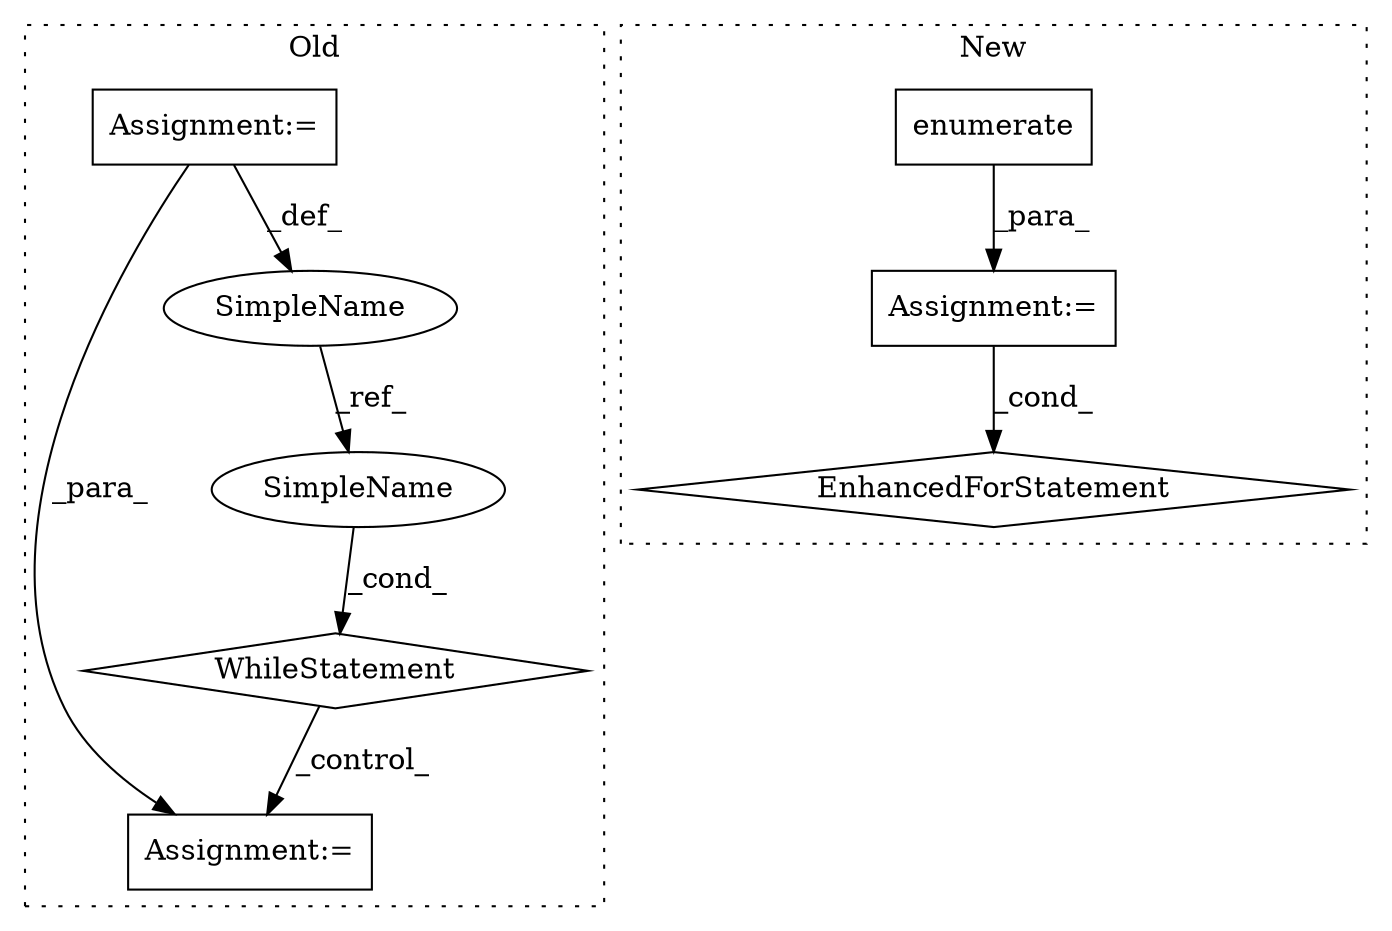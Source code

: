 digraph G {
subgraph cluster0 {
1 [label="WhileStatement" a="61" s="8595,8606" l="7,2" shape="diamond"];
3 [label="Assignment:=" a="7" s="8714" l="1" shape="box"];
6 [label="SimpleName" a="42" s="8196" l="4" shape="ellipse"];
7 [label="Assignment:=" a="7" s="8200" l="1" shape="box"];
8 [label="SimpleName" a="42" s="8602" l="4" shape="ellipse"];
label = "Old";
style="dotted";
}
subgraph cluster1 {
2 [label="enumerate" a="32" s="6782,6820" l="10,1" shape="box"];
4 [label="EnhancedForStatement" a="70" s="6697,6821" l="73,2" shape="diamond"];
5 [label="Assignment:=" a="7" s="6697,6821" l="73,2" shape="box"];
label = "New";
style="dotted";
}
1 -> 3 [label="_control_"];
2 -> 5 [label="_para_"];
5 -> 4 [label="_cond_"];
6 -> 8 [label="_ref_"];
7 -> 6 [label="_def_"];
7 -> 3 [label="_para_"];
8 -> 1 [label="_cond_"];
}